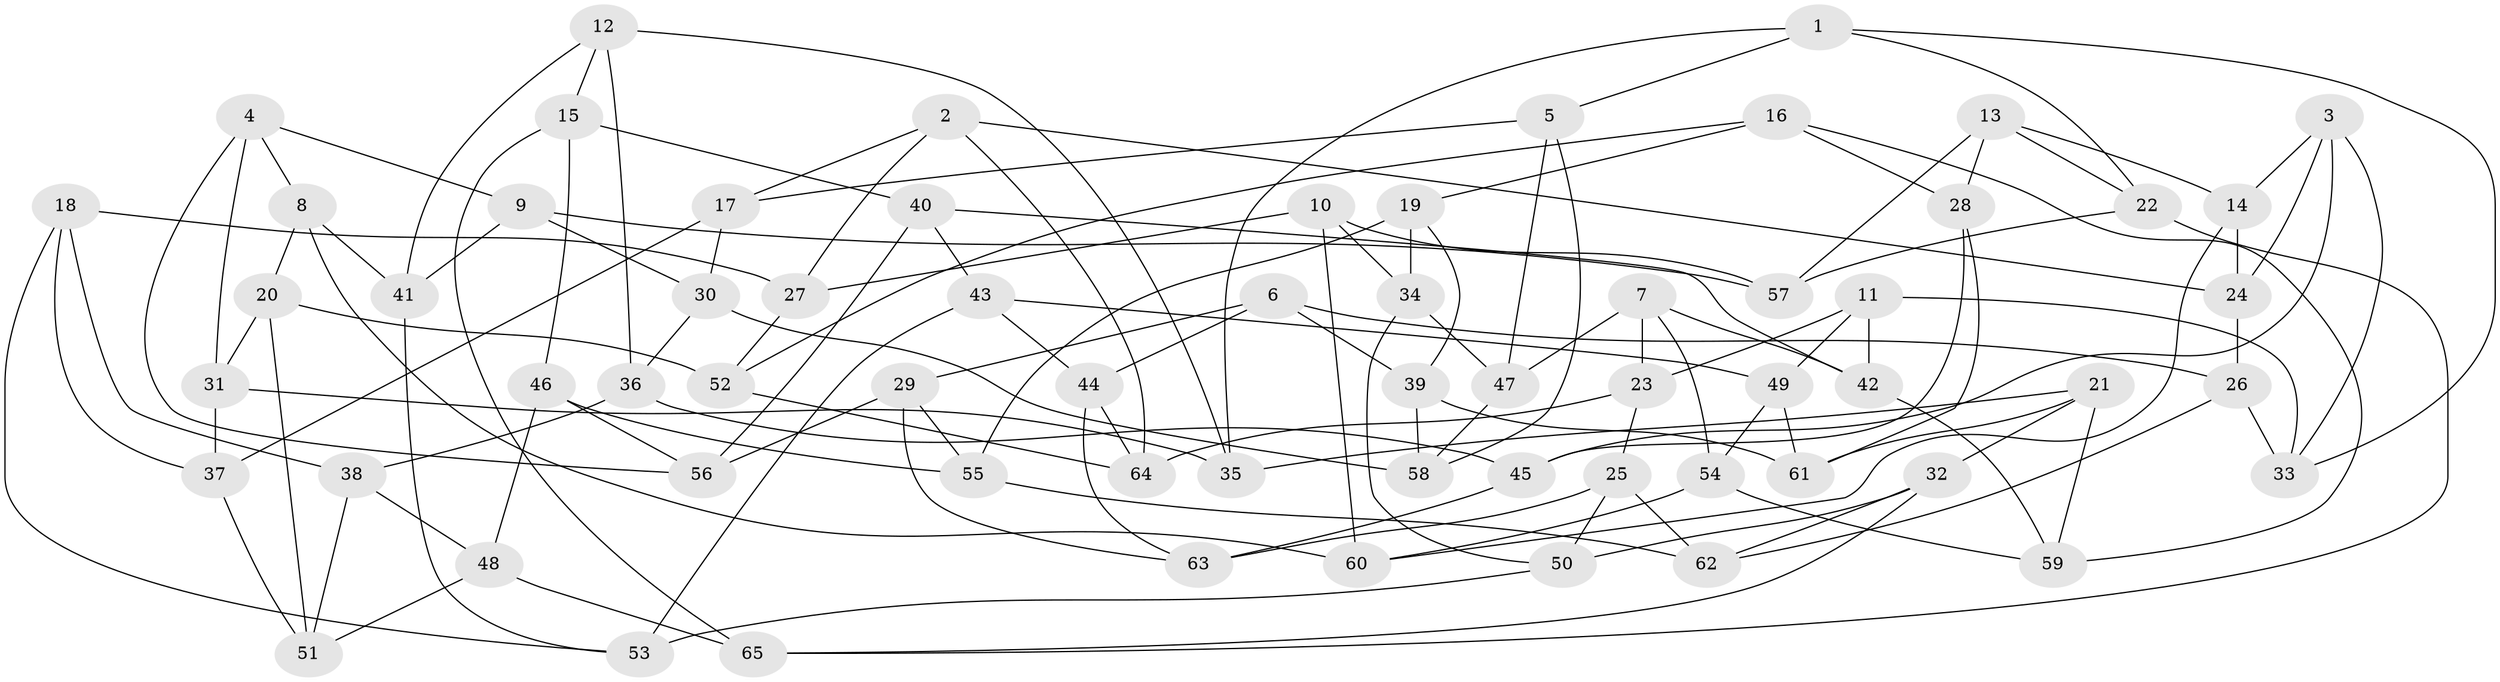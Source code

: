 // coarse degree distribution, {6: 0.5405405405405406, 5: 0.21621621621621623, 4: 0.24324324324324326}
// Generated by graph-tools (version 1.1) at 2025/42/03/06/25 10:42:21]
// undirected, 65 vertices, 130 edges
graph export_dot {
graph [start="1"]
  node [color=gray90,style=filled];
  1;
  2;
  3;
  4;
  5;
  6;
  7;
  8;
  9;
  10;
  11;
  12;
  13;
  14;
  15;
  16;
  17;
  18;
  19;
  20;
  21;
  22;
  23;
  24;
  25;
  26;
  27;
  28;
  29;
  30;
  31;
  32;
  33;
  34;
  35;
  36;
  37;
  38;
  39;
  40;
  41;
  42;
  43;
  44;
  45;
  46;
  47;
  48;
  49;
  50;
  51;
  52;
  53;
  54;
  55;
  56;
  57;
  58;
  59;
  60;
  61;
  62;
  63;
  64;
  65;
  1 -- 5;
  1 -- 22;
  1 -- 33;
  1 -- 35;
  2 -- 17;
  2 -- 27;
  2 -- 64;
  2 -- 24;
  3 -- 33;
  3 -- 45;
  3 -- 14;
  3 -- 24;
  4 -- 56;
  4 -- 31;
  4 -- 9;
  4 -- 8;
  5 -- 47;
  5 -- 58;
  5 -- 17;
  6 -- 26;
  6 -- 44;
  6 -- 29;
  6 -- 39;
  7 -- 42;
  7 -- 47;
  7 -- 54;
  7 -- 23;
  8 -- 60;
  8 -- 41;
  8 -- 20;
  9 -- 41;
  9 -- 30;
  9 -- 57;
  10 -- 57;
  10 -- 27;
  10 -- 60;
  10 -- 34;
  11 -- 23;
  11 -- 49;
  11 -- 42;
  11 -- 33;
  12 -- 35;
  12 -- 41;
  12 -- 36;
  12 -- 15;
  13 -- 14;
  13 -- 22;
  13 -- 28;
  13 -- 57;
  14 -- 24;
  14 -- 60;
  15 -- 40;
  15 -- 46;
  15 -- 65;
  16 -- 28;
  16 -- 52;
  16 -- 59;
  16 -- 19;
  17 -- 37;
  17 -- 30;
  18 -- 37;
  18 -- 27;
  18 -- 38;
  18 -- 53;
  19 -- 39;
  19 -- 34;
  19 -- 55;
  20 -- 51;
  20 -- 31;
  20 -- 52;
  21 -- 32;
  21 -- 59;
  21 -- 61;
  21 -- 35;
  22 -- 57;
  22 -- 65;
  23 -- 64;
  23 -- 25;
  24 -- 26;
  25 -- 62;
  25 -- 63;
  25 -- 50;
  26 -- 33;
  26 -- 62;
  27 -- 52;
  28 -- 61;
  28 -- 45;
  29 -- 56;
  29 -- 55;
  29 -- 63;
  30 -- 58;
  30 -- 36;
  31 -- 37;
  31 -- 35;
  32 -- 50;
  32 -- 62;
  32 -- 65;
  34 -- 50;
  34 -- 47;
  36 -- 38;
  36 -- 45;
  37 -- 51;
  38 -- 51;
  38 -- 48;
  39 -- 61;
  39 -- 58;
  40 -- 42;
  40 -- 43;
  40 -- 56;
  41 -- 53;
  42 -- 59;
  43 -- 49;
  43 -- 53;
  43 -- 44;
  44 -- 63;
  44 -- 64;
  45 -- 63;
  46 -- 48;
  46 -- 55;
  46 -- 56;
  47 -- 58;
  48 -- 65;
  48 -- 51;
  49 -- 61;
  49 -- 54;
  50 -- 53;
  52 -- 64;
  54 -- 59;
  54 -- 60;
  55 -- 62;
}
